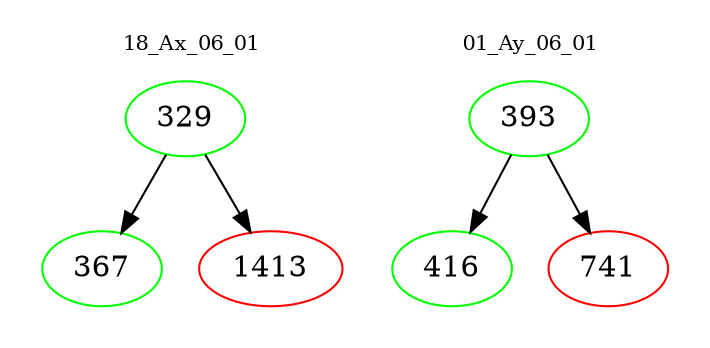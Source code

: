 digraph{
subgraph cluster_0 {
color = white
label = "18_Ax_06_01";
fontsize=10;
T0_329 [label="329", color="green"]
T0_329 -> T0_367 [color="black"]
T0_367 [label="367", color="green"]
T0_329 -> T0_1413 [color="black"]
T0_1413 [label="1413", color="red"]
}
subgraph cluster_1 {
color = white
label = "01_Ay_06_01";
fontsize=10;
T1_393 [label="393", color="green"]
T1_393 -> T1_416 [color="black"]
T1_416 [label="416", color="green"]
T1_393 -> T1_741 [color="black"]
T1_741 [label="741", color="red"]
}
}
